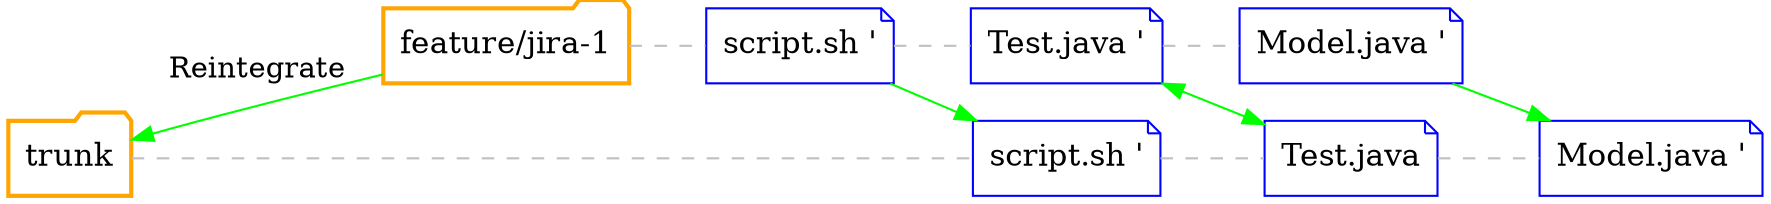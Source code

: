 digraph svn_merge {
    rankdir="LR";
    bgcolor="transparent";

    node[width=0.3, shape=folder,fontsize=15.0,color=orange];
    "trunk"[label="trunk",group="trunk",style="bold"];
    "feature_1"[label="feature/jira-1",group="feature_1",style="bold"];

    node[ shape=note,fontsize=15.0];
    "file__1"[label="script.sh '",group="trunk",color="blue"]
    "file__2"[label="Test.java",group="trunk",color="blue"]
    "file__3"[label="Model.java '",group="trunk",color="blue"]
    "file___1"[label="script.sh '",group="feature_1",color="blue"]
    "file___2"[label="Test.java '",group="feature_1",color="blue"]
    "file___3"[label="Model.java '",group="feature_1",color="blue"]

    edge[dir="back"];
    "trunk" -> "feature_1"[label="Reintegrate",color=green];

    edge[arrowhead=none,dir="forward",style=dashed,color=gray];
    "trunk" -> "file__1";
    "feature_1" -> "file___1";
    "file__1" -> "file__2";
    "file__2" -> "file__3";
    "file___1" -> "file___2";
    "file___2" -> "file___3";

    edge[arrowhead="",style="",color="green"];
    "file___1" -> "file__1"
    "file___2" -> "file__2" [dir=both]
    "file___3" -> "file__3"

}

